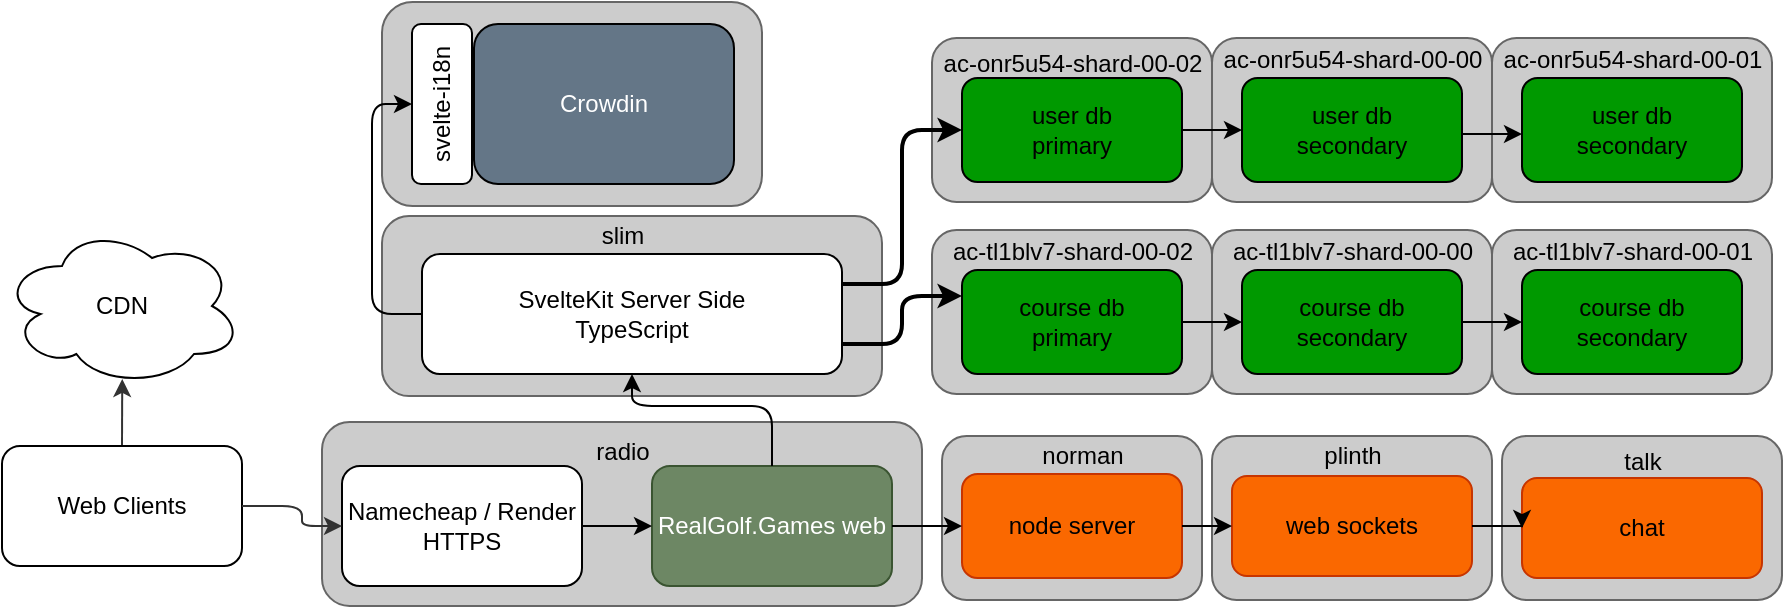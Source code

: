 <mxfile version="24.2.9" type="github">
  <diagram id="yPxyJZ8AM_hMuL3Unpa9" name="gitflow">
    <mxGraphModel dx="2350" dy="773" grid="1" gridSize="10" guides="1" tooltips="1" connect="1" arrows="1" fold="1" page="1" pageScale="1" pageWidth="1100" pageHeight="850" background="#ffffff" math="0" shadow="0">
      <root>
        <mxCell id="0" />
        <mxCell id="1" parent="0" />
        <mxCell id="5" value="" style="edgeStyle=none;orthogonalLoop=1;jettySize=auto;html=1;exitX=0.5;exitY=0;exitDx=0;exitDy=0;entryX=0.501;entryY=0.956;entryDx=0;entryDy=0;strokeColor=#333333;rounded=1;entryPerimeter=0;" parent="1" source="8" target="27" edge="1">
          <mxGeometry width="100" relative="1" as="geometry">
            <mxPoint x="-1020" y="445" as="sourcePoint" />
            <mxPoint x="-1020" y="410" as="targetPoint" />
            <Array as="points" />
          </mxGeometry>
        </mxCell>
        <mxCell id="6" value="" style="rounded=1;whiteSpace=wrap;html=1;fillColor=#CCCCCC;fontColor=#333333;strokeColor=#666666;" parent="1" vertex="1">
          <mxGeometry x="-920" y="428" width="300" height="92" as="geometry" />
        </mxCell>
        <mxCell id="8" value="&lt;font color=&quot;#000000&quot;&gt;Web Clients&lt;/font&gt;" style="rounded=1;whiteSpace=wrap;html=1;fillColor=#FFFFFF;strokeColor=#000000;" parent="1" vertex="1">
          <mxGeometry x="-1080" y="440" width="120" height="60" as="geometry" />
        </mxCell>
        <mxCell id="12" value="Namecheap / Render HTTPS" style="rounded=1;whiteSpace=wrap;html=1;fontColor=#000000;fillColor=#FFFFFF;strokeColor=#000000;" parent="1" vertex="1">
          <mxGeometry x="-910" y="450" width="120" height="60" as="geometry" />
        </mxCell>
        <mxCell id="13" value="RealGolf.Games web" style="rounded=1;whiteSpace=wrap;html=1;fillColor=#6d8764;strokeColor=#3A5431;fontColor=#ffffff;" parent="1" vertex="1">
          <mxGeometry x="-755" y="450" width="120" height="60" as="geometry" />
        </mxCell>
        <mxCell id="14" value="" style="edgeStyle=none;orthogonalLoop=1;jettySize=auto;html=1;rounded=1;strokeColor=#000000;fontColor=#000000;jumpStyle=none;exitX=1;exitY=0.5;exitDx=0;exitDy=0;entryX=0;entryY=0.5;entryDx=0;entryDy=0;" parent="1" source="12" target="13" edge="1">
          <mxGeometry width="100" relative="1" as="geometry">
            <mxPoint x="-780" y="370" as="sourcePoint" />
            <mxPoint x="-680" y="370" as="targetPoint" />
            <Array as="points" />
          </mxGeometry>
        </mxCell>
        <mxCell id="15" value="" style="rounded=1;whiteSpace=wrap;html=1;fillColor=#CCCCCC;fontColor=#333333;strokeColor=#666666;" parent="1" vertex="1">
          <mxGeometry x="-615" y="236" width="140" height="82" as="geometry" />
        </mxCell>
        <mxCell id="16" value="user db&lt;br&gt;primary" style="rounded=1;whiteSpace=wrap;html=1;fillColor=#009900;strokeColor=#000000;" parent="1" vertex="1">
          <mxGeometry x="-600" y="256" width="110" height="52" as="geometry" />
        </mxCell>
        <mxCell id="18" value="" style="rounded=1;whiteSpace=wrap;html=1;fillColor=#CCCCCC;fontColor=#333333;strokeColor=#666666;" parent="1" vertex="1">
          <mxGeometry x="-615" y="332" width="140" height="82" as="geometry" />
        </mxCell>
        <mxCell id="19" value="course db&lt;br&gt;primary" style="rounded=1;whiteSpace=wrap;html=1;fillColor=#009900;strokeColor=#000000;" parent="1" vertex="1">
          <mxGeometry x="-600" y="352" width="110" height="52" as="geometry" />
        </mxCell>
        <mxCell id="lyG4uXMeecLFZcEq1d1h-28" value="" style="endArrow=classic;html=1;exitX=1;exitY=0.5;exitDx=0;exitDy=0;entryX=0;entryY=0.5;entryDx=0;entryDy=0;strokeColor=#333333;rounded=1;jumpStyle=none;" parent="1" source="8" target="12" edge="1">
          <mxGeometry width="50" height="50" relative="1" as="geometry">
            <mxPoint x="-960" y="475" as="sourcePoint" />
            <mxPoint x="-930" y="475" as="targetPoint" />
            <Array as="points">
              <mxPoint x="-930" y="470" />
              <mxPoint x="-930" y="480" />
            </Array>
          </mxGeometry>
        </mxCell>
        <mxCell id="27" value="CDN" style="ellipse;shape=cloud;whiteSpace=wrap;html=1;strokeColor=#000000;fontColor=#000000;fillColor=#FFFFFF;" parent="1" vertex="1">
          <mxGeometry x="-1080" y="330" width="120" height="80" as="geometry" />
        </mxCell>
        <mxCell id="28" value="radio" style="text;html=1;align=center;verticalAlign=middle;resizable=0;points=[];autosize=1;strokeColor=none;fillColor=none;fontColor=#000000;" parent="1" vertex="1">
          <mxGeometry x="-795" y="428" width="50" height="30" as="geometry" />
        </mxCell>
        <mxCell id="30" value="&lt;span style=&quot;text-align: start;&quot;&gt;&lt;font face=&quot;Helvetica&quot;&gt;ac-tl1blv7-shard-00-02&lt;/font&gt;&lt;/span&gt;" style="text;html=1;align=center;verticalAlign=middle;resizable=0;points=[];autosize=1;strokeColor=none;fillColor=none;fontColor=#000000;" parent="1" vertex="1">
          <mxGeometry x="-615" y="328" width="140" height="30" as="geometry" />
        </mxCell>
        <mxCell id="32" value="" style="rounded=1;whiteSpace=wrap;html=1;fillColor=#CCCCCC;fontColor=#333333;strokeColor=#666666;" parent="1" vertex="1">
          <mxGeometry x="-890" y="325" width="250" height="90" as="geometry" />
        </mxCell>
        <mxCell id="33" value="slim" style="text;html=1;align=center;verticalAlign=middle;resizable=0;points=[];autosize=1;strokeColor=none;fillColor=none;fontColor=#000000;" parent="1" vertex="1">
          <mxGeometry x="-790" y="320" width="40" height="30" as="geometry" />
        </mxCell>
        <mxCell id="OIw125gu9rK1P23KZEGV-54" style="edgeStyle=orthogonalEdgeStyle;rounded=1;orthogonalLoop=1;jettySize=auto;html=1;exitX=1;exitY=0.75;exitDx=0;exitDy=0;entryX=0;entryY=0.25;entryDx=0;entryDy=0;curved=0;strokeWidth=2;" parent="1" source="34" target="19" edge="1">
          <mxGeometry relative="1" as="geometry" />
        </mxCell>
        <mxCell id="3hocVGFG9XqgehHfKii2-60" style="edgeStyle=orthogonalEdgeStyle;rounded=1;orthogonalLoop=1;jettySize=auto;html=1;exitX=1;exitY=0.25;exitDx=0;exitDy=0;entryX=0;entryY=0.5;entryDx=0;entryDy=0;curved=0;strokeWidth=2;" parent="1" source="34" target="16" edge="1">
          <mxGeometry relative="1" as="geometry" />
        </mxCell>
        <mxCell id="34" value="SvelteKit Server Side&lt;br&gt;TypeScript" style="rounded=1;whiteSpace=wrap;html=1;fontColor=#000000;fillColor=#FFFFFF;strokeColor=#000000;" parent="1" vertex="1">
          <mxGeometry x="-870" y="344" width="210" height="60" as="geometry" />
        </mxCell>
        <mxCell id="OIw125gu9rK1P23KZEGV-37" value="" style="rounded=1;whiteSpace=wrap;html=1;fillColor=#CCCCCC;fontColor=#333333;strokeColor=#666666;" parent="1" vertex="1">
          <mxGeometry x="-475" y="236" width="140" height="82" as="geometry" />
        </mxCell>
        <mxCell id="OIw125gu9rK1P23KZEGV-38" value="user db&lt;br&gt;secondary" style="rounded=1;whiteSpace=wrap;html=1;fillColor=#009900;strokeColor=#000000;" parent="1" vertex="1">
          <mxGeometry x="-460" y="256" width="110" height="52" as="geometry" />
        </mxCell>
        <mxCell id="OIw125gu9rK1P23KZEGV-39" value="&lt;span style=&quot;text-align: start;&quot;&gt;&lt;font face=&quot;Helvetica&quot; style=&quot;font-size: 12px;&quot;&gt;ac-onr5u54-shard-00-00&lt;/font&gt;&lt;/span&gt;" style="text;html=1;align=center;verticalAlign=middle;resizable=0;points=[];autosize=1;fillColor=none;" parent="1" vertex="1">
          <mxGeometry x="-480" y="232" width="150" height="30" as="geometry" />
        </mxCell>
        <mxCell id="OIw125gu9rK1P23KZEGV-41" value="" style="rounded=1;whiteSpace=wrap;html=1;fillColor=#CCCCCC;fontColor=#333333;strokeColor=#666666;" parent="1" vertex="1">
          <mxGeometry x="-335" y="236" width="140" height="82" as="geometry" />
        </mxCell>
        <mxCell id="OIw125gu9rK1P23KZEGV-42" value="user db&lt;br&gt;secondary" style="rounded=1;whiteSpace=wrap;html=1;fillColor=#009900;strokeColor=#000000;" parent="1" vertex="1">
          <mxGeometry x="-320" y="256" width="110" height="52" as="geometry" />
        </mxCell>
        <mxCell id="OIw125gu9rK1P23KZEGV-43" value="&lt;span style=&quot;text-align: start;&quot;&gt;&lt;font face=&quot;Helvetica&quot; style=&quot;font-size: 12px;&quot;&gt;ac-onr5u54-shard-00-01&lt;/font&gt;&lt;/span&gt;" style="text;html=1;align=center;verticalAlign=middle;resizable=0;points=[];autosize=1;fillColor=none;" parent="1" vertex="1">
          <mxGeometry x="-340" y="232" width="150" height="30" as="geometry" />
        </mxCell>
        <mxCell id="OIw125gu9rK1P23KZEGV-44" value="" style="rounded=1;whiteSpace=wrap;html=1;fillColor=#CCCCCC;fontColor=#333333;strokeColor=#666666;" parent="1" vertex="1">
          <mxGeometry x="-475" y="332" width="140" height="82" as="geometry" />
        </mxCell>
        <mxCell id="OIw125gu9rK1P23KZEGV-45" value="course db&lt;br&gt;secondary" style="rounded=1;whiteSpace=wrap;html=1;fillColor=#009900;strokeColor=#000000;" parent="1" vertex="1">
          <mxGeometry x="-460" y="352" width="110" height="52" as="geometry" />
        </mxCell>
        <mxCell id="OIw125gu9rK1P23KZEGV-50" value="" style="rounded=1;whiteSpace=wrap;html=1;fillColor=#CCCCCC;fontColor=#333333;strokeColor=#666666;" parent="1" vertex="1">
          <mxGeometry x="-335" y="332" width="140" height="82" as="geometry" />
        </mxCell>
        <mxCell id="OIw125gu9rK1P23KZEGV-51" value="course db&lt;br&gt;secondary" style="rounded=1;whiteSpace=wrap;html=1;fillColor=#009900;strokeColor=#000000;" parent="1" vertex="1">
          <mxGeometry x="-320" y="352" width="110" height="52" as="geometry" />
        </mxCell>
        <mxCell id="OIw125gu9rK1P23KZEGV-55" value="&lt;span style=&quot;text-align: start;&quot;&gt;&lt;font face=&quot;Helvetica&quot; style=&quot;font-size: 12px;&quot;&gt;ac-onr5u54-shard-00-02&lt;/font&gt;&lt;/span&gt;" style="text;html=1;align=center;verticalAlign=middle;resizable=0;points=[];autosize=1;fillColor=none;" parent="1" vertex="1">
          <mxGeometry x="-620" y="234" width="150" height="30" as="geometry" />
        </mxCell>
        <mxCell id="OIw125gu9rK1P23KZEGV-59" style="edgeStyle=orthogonalEdgeStyle;rounded=0;orthogonalLoop=1;jettySize=auto;html=1;exitX=1;exitY=0.5;exitDx=0;exitDy=0;entryX=0;entryY=0.5;entryDx=0;entryDy=0;" parent="1" edge="1">
          <mxGeometry relative="1" as="geometry">
            <mxPoint x="-490" y="378" as="sourcePoint" />
            <mxPoint x="-460" y="378" as="targetPoint" />
          </mxGeometry>
        </mxCell>
        <mxCell id="OIw125gu9rK1P23KZEGV-60" style="edgeStyle=orthogonalEdgeStyle;rounded=0;orthogonalLoop=1;jettySize=auto;html=1;exitX=1;exitY=0.5;exitDx=0;exitDy=0;entryX=0;entryY=0.5;entryDx=0;entryDy=0;" parent="1" edge="1">
          <mxGeometry relative="1" as="geometry">
            <mxPoint x="-350" y="378" as="sourcePoint" />
            <mxPoint x="-320" y="378" as="targetPoint" />
          </mxGeometry>
        </mxCell>
        <mxCell id="OIw125gu9rK1P23KZEGV-64" style="edgeStyle=orthogonalEdgeStyle;rounded=0;orthogonalLoop=1;jettySize=auto;html=1;exitX=1;exitY=0.5;exitDx=0;exitDy=0;entryX=0;entryY=0.5;entryDx=0;entryDy=0;" parent="1" edge="1">
          <mxGeometry relative="1" as="geometry">
            <mxPoint x="-350" y="284" as="sourcePoint" />
            <mxPoint x="-320" y="284" as="targetPoint" />
          </mxGeometry>
        </mxCell>
        <mxCell id="OIw125gu9rK1P23KZEGV-71" style="edgeStyle=orthogonalEdgeStyle;rounded=0;orthogonalLoop=1;jettySize=auto;html=1;exitX=1;exitY=0.5;exitDx=0;exitDy=0;entryX=0;entryY=0.5;entryDx=0;entryDy=0;" parent="1" edge="1">
          <mxGeometry relative="1" as="geometry">
            <mxPoint x="-490" y="282" as="sourcePoint" />
            <mxPoint x="-460" y="282" as="targetPoint" />
          </mxGeometry>
        </mxCell>
        <mxCell id="OIw125gu9rK1P23KZEGV-72" value="&lt;span style=&quot;text-align: start;&quot;&gt;&lt;font face=&quot;Helvetica&quot;&gt;ac-tl1blv7-shard-00-00&lt;/font&gt;&lt;/span&gt;" style="text;html=1;align=center;verticalAlign=middle;resizable=0;points=[];autosize=1;strokeColor=none;fillColor=none;fontColor=#000000;" parent="1" vertex="1">
          <mxGeometry x="-475" y="328" width="140" height="30" as="geometry" />
        </mxCell>
        <mxCell id="OIw125gu9rK1P23KZEGV-73" value="&lt;span style=&quot;text-align: start;&quot;&gt;&lt;font face=&quot;Helvetica&quot;&gt;ac-tl1blv7-shard-00-01&lt;/font&gt;&lt;/span&gt;" style="text;html=1;align=center;verticalAlign=middle;resizable=0;points=[];autosize=1;strokeColor=none;fillColor=none;fontColor=#000000;" parent="1" vertex="1">
          <mxGeometry x="-335" y="328" width="140" height="30" as="geometry" />
        </mxCell>
        <mxCell id="3hocVGFG9XqgehHfKii2-37" value="" style="rounded=1;whiteSpace=wrap;html=1;fillColor=#CCCCCC;fontColor=#333333;strokeColor=#666666;" parent="1" vertex="1">
          <mxGeometry x="-890" y="218" width="190" height="102" as="geometry" />
        </mxCell>
        <mxCell id="3hocVGFG9XqgehHfKii2-47" value="" style="rounded=1;whiteSpace=wrap;html=1;fillColor=#CCCCCC;fontColor=#333333;strokeColor=#666666;" parent="1" vertex="1">
          <mxGeometry x="-610" y="435" width="130" height="82" as="geometry" />
        </mxCell>
        <mxCell id="3hocVGFG9XqgehHfKii2-48" value="node server" style="rounded=1;whiteSpace=wrap;html=1;fillColor=#fa6800;strokeColor=#C73500;fontColor=#000000;" parent="1" vertex="1">
          <mxGeometry x="-600" y="454" width="110" height="52" as="geometry" />
        </mxCell>
        <mxCell id="3hocVGFG9XqgehHfKii2-49" value="&lt;span style=&quot;text-align: start;&quot;&gt;&lt;font face=&quot;Helvetica&quot;&gt;norman&lt;/font&gt;&lt;/span&gt;" style="text;html=1;align=center;verticalAlign=middle;resizable=0;points=[];autosize=1;strokeColor=none;fillColor=none;fontColor=#000000;" parent="1" vertex="1">
          <mxGeometry x="-570" y="430" width="60" height="30" as="geometry" />
        </mxCell>
        <mxCell id="3hocVGFG9XqgehHfKii2-50" value="" style="rounded=1;whiteSpace=wrap;html=1;fillColor=#CCCCCC;fontColor=#333333;strokeColor=#666666;" parent="1" vertex="1">
          <mxGeometry x="-475" y="435" width="140" height="82" as="geometry" />
        </mxCell>
        <mxCell id="24" value="web sockets" style="rounded=1;whiteSpace=wrap;html=1;fillColor=#fa6800;strokeColor=#C73500;fontColor=#000000;" parent="1" vertex="1">
          <mxGeometry x="-465" y="455" width="120" height="50" as="geometry" />
        </mxCell>
        <mxCell id="3hocVGFG9XqgehHfKii2-51" value="&lt;div style=&quot;text-align: start;&quot;&gt;&lt;span style=&quot;background-color: initial;&quot;&gt;plinth&lt;/span&gt;&lt;/div&gt;" style="text;html=1;align=center;verticalAlign=middle;resizable=0;points=[];autosize=1;strokeColor=none;fillColor=none;fontColor=#000000;" parent="1" vertex="1">
          <mxGeometry x="-430" y="430" width="50" height="30" as="geometry" />
        </mxCell>
        <mxCell id="3hocVGFG9XqgehHfKii2-52" value="" style="rounded=1;whiteSpace=wrap;html=1;fillColor=#CCCCCC;fontColor=#333333;strokeColor=#666666;" parent="1" vertex="1">
          <mxGeometry x="-330" y="435" width="140" height="82" as="geometry" />
        </mxCell>
        <mxCell id="3hocVGFG9XqgehHfKii2-53" value="chat" style="rounded=1;whiteSpace=wrap;html=1;fillColor=#fa6800;strokeColor=#C73500;fontColor=#000000;" parent="1" vertex="1">
          <mxGeometry x="-320" y="456" width="120" height="50" as="geometry" />
        </mxCell>
        <mxCell id="3hocVGFG9XqgehHfKii2-54" value="&lt;div style=&quot;text-align: start;&quot;&gt;&lt;span style=&quot;background-color: initial;&quot;&gt;talk&lt;/span&gt;&lt;/div&gt;" style="text;html=1;align=center;verticalAlign=middle;resizable=0;points=[];autosize=1;strokeColor=none;fillColor=none;fontColor=#000000;" parent="1" vertex="1">
          <mxGeometry x="-280" y="433" width="40" height="30" as="geometry" />
        </mxCell>
        <mxCell id="3hocVGFG9XqgehHfKii2-59" style="edgeStyle=orthogonalEdgeStyle;rounded=1;orthogonalLoop=1;jettySize=auto;html=1;exitX=0.5;exitY=0;exitDx=0;exitDy=0;entryX=0.5;entryY=1;entryDx=0;entryDy=0;curved=0;" parent="1" source="13" target="34" edge="1">
          <mxGeometry relative="1" as="geometry">
            <Array as="points">
              <mxPoint x="-695" y="420" />
              <mxPoint x="-765" y="420" />
            </Array>
          </mxGeometry>
        </mxCell>
        <mxCell id="DVch_7caRpoumiT6dY83-38" style="edgeStyle=orthogonalEdgeStyle;rounded=1;orthogonalLoop=1;jettySize=auto;html=1;exitX=0;exitY=0.5;exitDx=0;exitDy=0;entryX=0.5;entryY=0;entryDx=0;entryDy=0;curved=0;" edge="1" parent="1" source="34" target="3hocVGFG9XqgehHfKii2-40">
          <mxGeometry relative="1" as="geometry" />
        </mxCell>
        <mxCell id="DVch_7caRpoumiT6dY83-41" style="edgeStyle=orthogonalEdgeStyle;rounded=0;orthogonalLoop=1;jettySize=auto;html=1;exitX=1;exitY=0.5;exitDx=0;exitDy=0;entryX=0;entryY=0.5;entryDx=0;entryDy=0;" edge="1" parent="1" source="3hocVGFG9XqgehHfKii2-48" target="24">
          <mxGeometry relative="1" as="geometry" />
        </mxCell>
        <mxCell id="DVch_7caRpoumiT6dY83-43" style="edgeStyle=orthogonalEdgeStyle;rounded=0;orthogonalLoop=1;jettySize=auto;html=1;exitX=1;exitY=0.5;exitDx=0;exitDy=0;entryX=0;entryY=0.5;entryDx=0;entryDy=0;" edge="1" parent="1" source="24" target="3hocVGFG9XqgehHfKii2-53">
          <mxGeometry relative="1" as="geometry" />
        </mxCell>
        <mxCell id="DVch_7caRpoumiT6dY83-44" style="edgeStyle=orthogonalEdgeStyle;rounded=0;orthogonalLoop=1;jettySize=auto;html=1;exitX=1;exitY=0.5;exitDx=0;exitDy=0;entryX=0;entryY=0.5;entryDx=0;entryDy=0;" edge="1" parent="1" source="13" target="3hocVGFG9XqgehHfKii2-48">
          <mxGeometry relative="1" as="geometry" />
        </mxCell>
        <mxCell id="DVch_7caRpoumiT6dY83-45" value="" style="group;strokeColor=none;" vertex="1" connectable="0" parent="1">
          <mxGeometry x="-875" y="229" width="161" height="80" as="geometry" />
        </mxCell>
        <mxCell id="3hocVGFG9XqgehHfKii2-40" value="svelte-i18n" style="rounded=1;whiteSpace=wrap;html=1;fontColor=#000000;fillColor=#FFFFFF;strokeColor=#000000;rotation=-90;" parent="DVch_7caRpoumiT6dY83-45" vertex="1">
          <mxGeometry x="-25" y="25" width="80" height="30" as="geometry" />
        </mxCell>
        <mxCell id="3hocVGFG9XqgehHfKii2-41" value="Crowdin" style="rounded=1;whiteSpace=wrap;html=1;fillColor=#647687;strokeColor=default;fontColor=#ffffff;" parent="DVch_7caRpoumiT6dY83-45" vertex="1">
          <mxGeometry x="31" width="130" height="80" as="geometry" />
        </mxCell>
      </root>
    </mxGraphModel>
  </diagram>
</mxfile>
